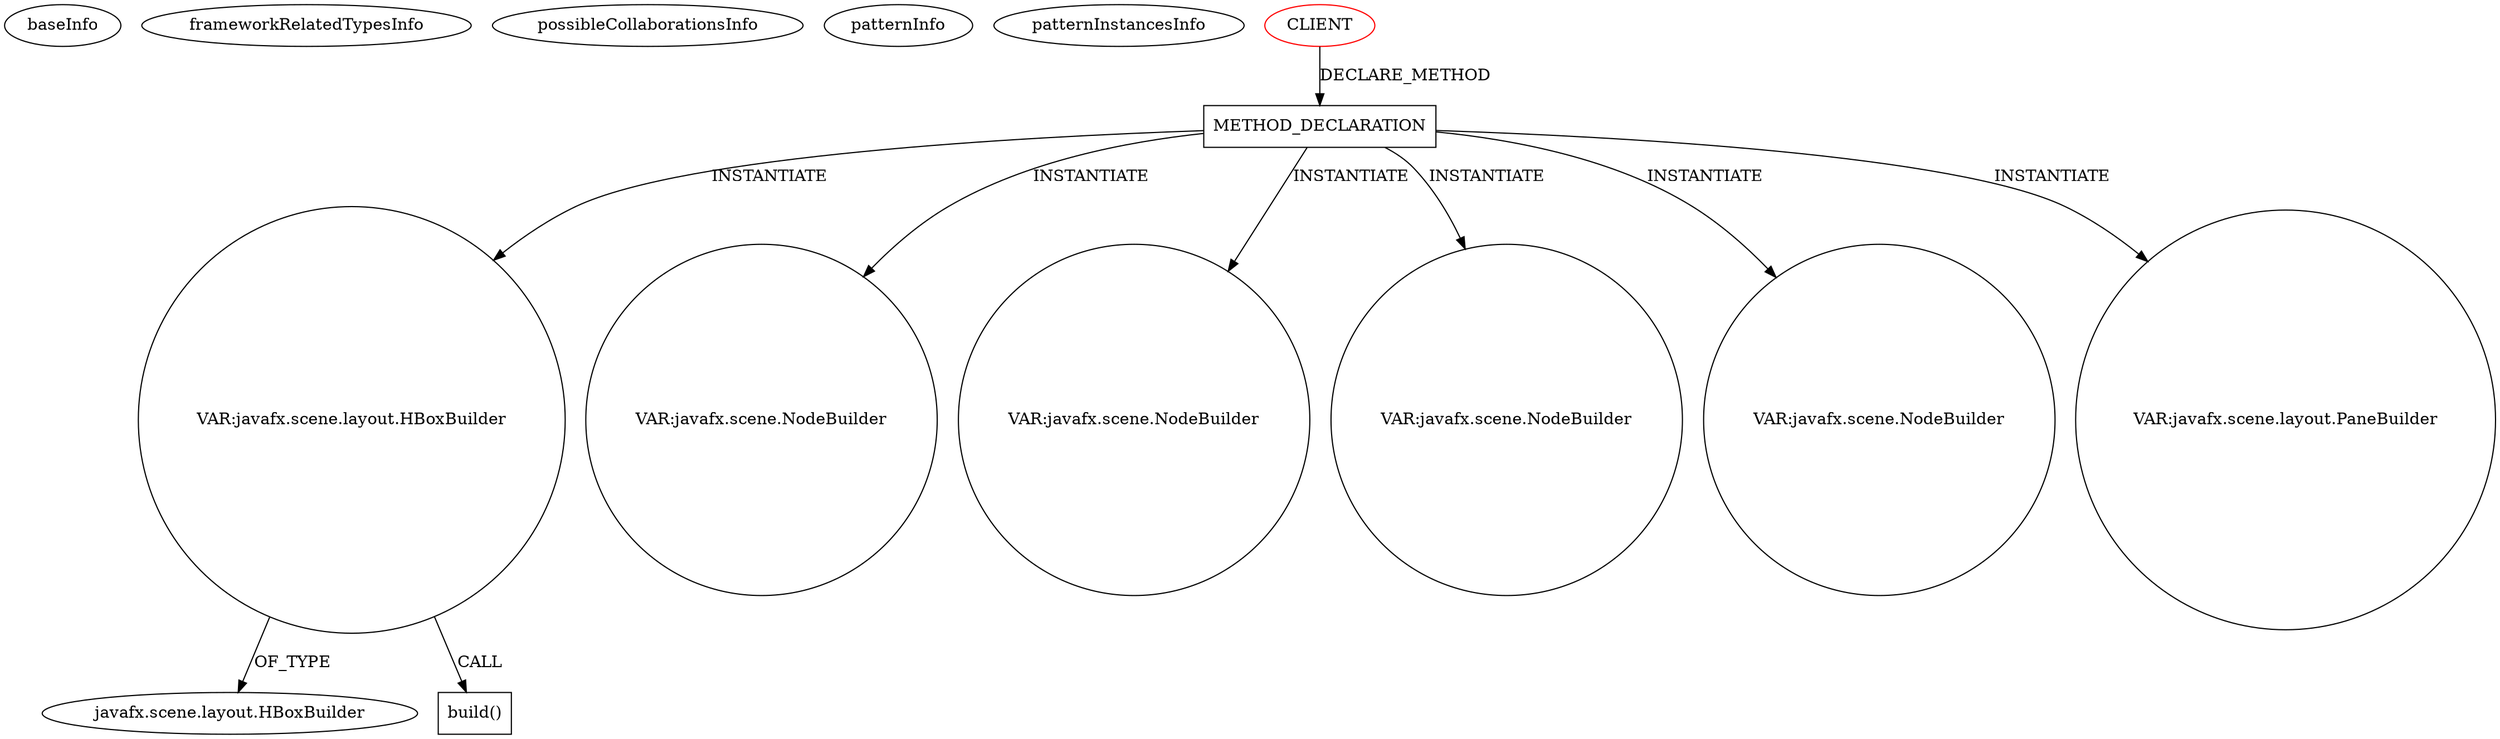 digraph {
baseInfo[graphId=3547,category="pattern",isAnonymous=false,possibleRelation=false]
frameworkRelatedTypesInfo[]
possibleCollaborationsInfo[]
patternInfo[frequency=2.0,patternRootClient=0]
patternInstancesInfo[0="yorlov-VirtualPointer~/yorlov-VirtualPointer/VirtualPointer-master/src/com/blogspot/captain1653/options/OptionsStage.java~OptionsStage~4889",1="SaiPradeepDandem-javafx2-gradient-builder~/SaiPradeepDandem-javafx2-gradient-builder/javafx2-gradient-builder-master/src/main/java/com/javafx/gradientbuilder/application/RadialSettingsLayout.java~RadialSettingsLayout~1170"]
115[label="javafx.scene.layout.HBoxBuilder",vertexType="FRAMEWORK_CLASS_TYPE",isFrameworkType=false]
113[label="VAR:javafx.scene.layout.HBoxBuilder",vertexType="VARIABLE_EXPRESION",isFrameworkType=false,shape=circle]
114[label="build()",vertexType="INSIDE_CALL",isFrameworkType=false,shape=box]
16[label="METHOD_DECLARATION",vertexType="CLIENT_METHOD_DECLARATION",isFrameworkType=false,shape=box]
0[label="CLIENT",vertexType="ROOT_CLIENT_CLASS_DECLARATION",isFrameworkType=false,color=red]
261[label="VAR:javafx.scene.NodeBuilder",vertexType="VARIABLE_EXPRESION",isFrameworkType=false,shape=circle]
173[label="VAR:javafx.scene.NodeBuilder",vertexType="VARIABLE_EXPRESION",isFrameworkType=false,shape=circle]
131[label="VAR:javafx.scene.NodeBuilder",vertexType="VARIABLE_EXPRESION",isFrameworkType=false,shape=circle]
51[label="VAR:javafx.scene.NodeBuilder",vertexType="VARIABLE_EXPRESION",isFrameworkType=false,shape=circle]
116[label="VAR:javafx.scene.layout.PaneBuilder",vertexType="VARIABLE_EXPRESION",isFrameworkType=false,shape=circle]
16->173[label="INSTANTIATE"]
16->51[label="INSTANTIATE"]
16->113[label="INSTANTIATE"]
16->261[label="INSTANTIATE"]
16->116[label="INSTANTIATE"]
16->131[label="INSTANTIATE"]
113->115[label="OF_TYPE"]
0->16[label="DECLARE_METHOD"]
113->114[label="CALL"]
}
